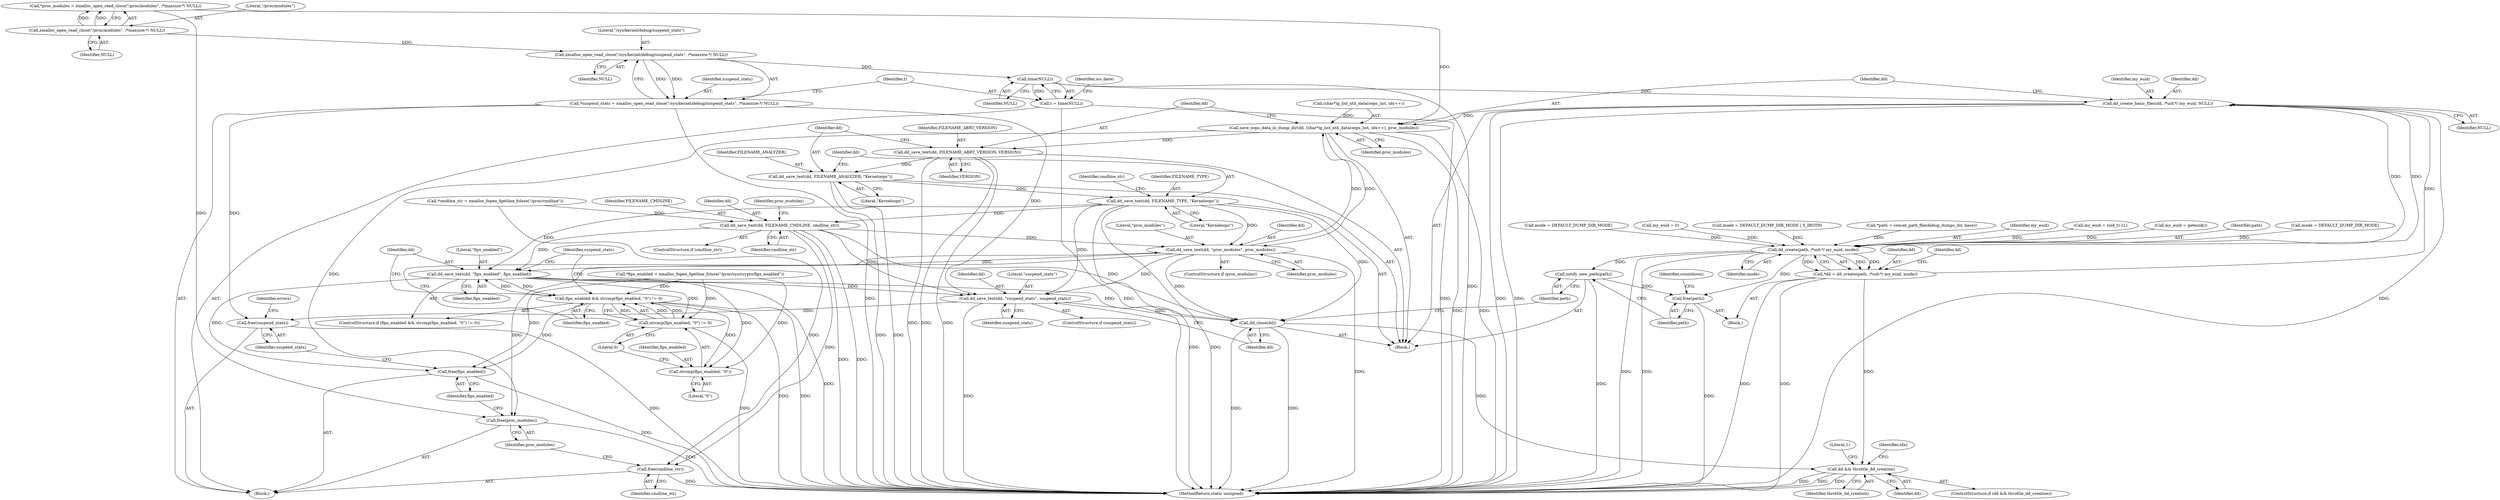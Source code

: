 digraph "0_abrt_8939398b82006ba1fec4ed491339fc075f43fc7c_4@API" {
"1000142" [label="(Call,xmalloc_open_read_close(\"/sys/kernel/debug/suspend_stats\", /*maxsize:*/ NULL))"];
"1000136" [label="(Call,xmalloc_open_read_close(\"/proc/modules\", /*maxsize:*/ NULL))"];
"1000140" [label="(Call,*suspend_stats = xmalloc_open_read_close(\"/sys/kernel/debug/suspend_stats\", /*maxsize:*/ NULL))"];
"1000287" [label="(Call,dd_save_text(dd, \"suspend_stats\", suspend_stats))"];
"1000291" [label="(Call,dd_close(dd))"];
"1000307" [label="(Call,dd && throttle_dd_creation)"];
"1000318" [label="(Call,free(suspend_stats))"];
"1000148" [label="(Call,time(NULL))"];
"1000146" [label="(Call,t = time(NULL))"];
"1000236" [label="(Call,dd_create_basic_files(dd, /*uid:*/ my_euid, NULL))"];
"1000229" [label="(Call,dd_create(path, /*uid:*/ my_euid, mode))"];
"1000227" [label="(Call,*dd = dd_create(path, /*uid:*/ my_euid, mode))"];
"1000293" [label="(Call,notify_new_path(path))"];
"1000298" [label="(Call,free(path))"];
"1000240" [label="(Call,save_oops_data_in_dump_dir(dd, (char*)g_list_nth_data(oops_list, idx++), proc_modules))"];
"1000249" [label="(Call,dd_save_text(dd, FILENAME_ABRT_VERSION, VERSION))"];
"1000253" [label="(Call,dd_save_text(dd, FILENAME_ANALYZER, \"Kerneloops\"))"];
"1000257" [label="(Call,dd_save_text(dd, FILENAME_TYPE, \"Kerneloops\"))"];
"1000263" [label="(Call,dd_save_text(dd, FILENAME_CMDLINE, cmdline_str))"];
"1000269" [label="(Call,dd_save_text(dd, \"proc_modules\", proc_modules))"];
"1000281" [label="(Call,dd_save_text(dd, \"fips_enabled\", fips_enabled))"];
"1000274" [label="(Call,fips_enabled && strcmp(fips_enabled, \"0\") != 0)"];
"1000276" [label="(Call,strcmp(fips_enabled, \"0\") != 0)"];
"1000277" [label="(Call,strcmp(fips_enabled, \"0\"))"];
"1000316" [label="(Call,free(fips_enabled))"];
"1000314" [label="(Call,free(proc_modules))"];
"1000312" [label="(Call,free(cmdline_str))"];
"1000241" [label="(Identifier,dd)"];
"1000254" [label="(Identifier,dd)"];
"1000231" [label="(Identifier,my_euid)"];
"1000269" [label="(Call,dd_save_text(dd, \"proc_modules\", proc_modules))"];
"1000229" [label="(Call,dd_create(path, /*uid:*/ my_euid, mode))"];
"1000321" [label="(Identifier,errors)"];
"1000284" [label="(Identifier,fips_enabled)"];
"1000152" [label="(Identifier,iso_date)"];
"1000322" [label="(MethodReturn,static unsigned)"];
"1000314" [label="(Call,free(proc_modules))"];
"1000256" [label="(Literal,\"Kerneloops\")"];
"1000266" [label="(Identifier,cmdline_str)"];
"1000147" [label="(Identifier,t)"];
"1000249" [label="(Call,dd_save_text(dd, FILENAME_ABRT_VERSION, VERSION))"];
"1000262" [label="(Identifier,cmdline_str)"];
"1000283" [label="(Literal,\"fips_enabled\")"];
"1000278" [label="(Identifier,fips_enabled)"];
"1000137" [label="(Literal,\"/proc/modules\")"];
"1000289" [label="(Literal,\"suspend_stats\")"];
"1000149" [label="(Identifier,NULL)"];
"1000129" [label="(Call,*fips_enabled = xmalloc_fopen_fgetline_fclose(\"/proc/sys/crypto/fips_enabled\"))"];
"1000134" [label="(Call,*proc_modules = xmalloc_open_read_close(\"/proc/modules\", /*maxsize:*/ NULL))"];
"1000157" [label="(Call,my_euid = (uid_t)-1L)"];
"1000228" [label="(Identifier,dd)"];
"1000309" [label="(Identifier,throttle_dd_creation)"];
"1000259" [label="(Identifier,FILENAME_TYPE)"];
"1000234" [label="(Identifier,dd)"];
"1000317" [label="(Identifier,fips_enabled)"];
"1000124" [label="(Call,*cmdline_str = xmalloc_fopen_fgetline_fclose(\"/proc/cmdline\"))"];
"1000319" [label="(Identifier,suspend_stats)"];
"1000257" [label="(Call,dd_save_text(dd, FILENAME_TYPE, \"Kerneloops\"))"];
"1000271" [label="(Literal,\"proc_modules\")"];
"1000316" [label="(Call,free(fips_enabled))"];
"1000311" [label="(Literal,1)"];
"1000146" [label="(Call,t = time(NULL))"];
"1000292" [label="(Identifier,dd)"];
"1000275" [label="(Identifier,fips_enabled)"];
"1000176" [label="(Call,my_euid = geteuid())"];
"1000242" [label="(Call,(char*)g_list_nth_data(oops_list, idx++))"];
"1000230" [label="(Identifier,path)"];
"1000280" [label="(Literal,0)"];
"1000227" [label="(Call,*dd = dd_create(path, /*uid:*/ my_euid, mode))"];
"1000144" [label="(Identifier,NULL)"];
"1000303" [label="(Identifier,countdown)"];
"1000173" [label="(Call,mode = DEFAULT_DUMP_DIR_MODE)"];
"1000313" [label="(Identifier,cmdline_str)"];
"1000287" [label="(Call,dd_save_text(dd, \"suspend_stats\", suspend_stats))"];
"1000264" [label="(Identifier,dd)"];
"1000261" [label="(ControlStructure,if (cmdline_str))"];
"1000138" [label="(Identifier,NULL)"];
"1000143" [label="(Literal,\"/sys/kernel/debug/suspend_stats\")"];
"1000308" [label="(Identifier,dd)"];
"1000285" [label="(ControlStructure,if (suspend_stats))"];
"1000291" [label="(Call,dd_close(dd))"];
"1000238" [label="(Identifier,my_euid)"];
"1000141" [label="(Identifier,suspend_stats)"];
"1000250" [label="(Identifier,dd)"];
"1000277" [label="(Call,strcmp(fips_enabled, \"0\"))"];
"1000268" [label="(Identifier,proc_modules)"];
"1000140" [label="(Call,*suspend_stats = xmalloc_open_read_close(\"/sys/kernel/debug/suspend_stats\", /*maxsize:*/ NULL))"];
"1000260" [label="(Literal,\"Kerneloops\")"];
"1000273" [label="(ControlStructure,if (fips_enabled && strcmp(fips_enabled, \"0\") != 0))"];
"1000288" [label="(Identifier,dd)"];
"1000232" [label="(Identifier,mode)"];
"1000251" [label="(Identifier,FILENAME_ABRT_VERSION)"];
"1000307" [label="(Call,dd && throttle_dd_creation)"];
"1000318" [label="(Call,free(suspend_stats))"];
"1000148" [label="(Call,time(NULL))"];
"1000270" [label="(Identifier,dd)"];
"1000208" [label="(Block,)"];
"1000186" [label="(Call,mode = DEFAULT_DUMP_DIR_MODE)"];
"1000315" [label="(Identifier,proc_modules)"];
"1000110" [label="(Block,)"];
"1000306" [label="(ControlStructure,if (dd && throttle_dd_creation))"];
"1000267" [label="(ControlStructure,if (proc_modules))"];
"1000265" [label="(Identifier,FILENAME_CMDLINE)"];
"1000189" [label="(Call,my_euid = 0)"];
"1000298" [label="(Call,free(path))"];
"1000272" [label="(Identifier,proc_modules)"];
"1000258" [label="(Identifier,dd)"];
"1000290" [label="(Identifier,suspend_stats)"];
"1000281" [label="(Call,dd_save_text(dd, \"fips_enabled\", fips_enabled))"];
"1000164" [label="(Call,mode = DEFAULT_DUMP_DIR_MODE | S_IROTH)"];
"1000276" [label="(Call,strcmp(fips_enabled, \"0\") != 0)"];
"1000299" [label="(Identifier,path)"];
"1000237" [label="(Identifier,dd)"];
"1000235" [label="(Block,)"];
"1000263" [label="(Call,dd_save_text(dd, FILENAME_CMDLINE, cmdline_str))"];
"1000274" [label="(Call,fips_enabled && strcmp(fips_enabled, \"0\") != 0)"];
"1000293" [label="(Call,notify_new_path(path))"];
"1000206" [label="(Identifier,idx)"];
"1000248" [label="(Identifier,proc_modules)"];
"1000286" [label="(Identifier,suspend_stats)"];
"1000252" [label="(Identifier,VERSION)"];
"1000279" [label="(Literal,\"0\")"];
"1000221" [label="(Call,*path = concat_path_file(debug_dumps_dir, base))"];
"1000294" [label="(Identifier,path)"];
"1000136" [label="(Call,xmalloc_open_read_close(\"/proc/modules\", /*maxsize:*/ NULL))"];
"1000253" [label="(Call,dd_save_text(dd, FILENAME_ANALYZER, \"Kerneloops\"))"];
"1000236" [label="(Call,dd_create_basic_files(dd, /*uid:*/ my_euid, NULL))"];
"1000240" [label="(Call,save_oops_data_in_dump_dir(dd, (char*)g_list_nth_data(oops_list, idx++), proc_modules))"];
"1000312" [label="(Call,free(cmdline_str))"];
"1000142" [label="(Call,xmalloc_open_read_close(\"/sys/kernel/debug/suspend_stats\", /*maxsize:*/ NULL))"];
"1000282" [label="(Identifier,dd)"];
"1000255" [label="(Identifier,FILENAME_ANALYZER)"];
"1000239" [label="(Identifier,NULL)"];
"1000142" -> "1000140"  [label="AST: "];
"1000142" -> "1000144"  [label="CFG: "];
"1000143" -> "1000142"  [label="AST: "];
"1000144" -> "1000142"  [label="AST: "];
"1000140" -> "1000142"  [label="CFG: "];
"1000142" -> "1000140"  [label="DDG: "];
"1000142" -> "1000140"  [label="DDG: "];
"1000136" -> "1000142"  [label="DDG: "];
"1000142" -> "1000148"  [label="DDG: "];
"1000136" -> "1000134"  [label="AST: "];
"1000136" -> "1000138"  [label="CFG: "];
"1000137" -> "1000136"  [label="AST: "];
"1000138" -> "1000136"  [label="AST: "];
"1000134" -> "1000136"  [label="CFG: "];
"1000136" -> "1000134"  [label="DDG: "];
"1000136" -> "1000134"  [label="DDG: "];
"1000140" -> "1000110"  [label="AST: "];
"1000141" -> "1000140"  [label="AST: "];
"1000147" -> "1000140"  [label="CFG: "];
"1000140" -> "1000322"  [label="DDG: "];
"1000140" -> "1000287"  [label="DDG: "];
"1000140" -> "1000318"  [label="DDG: "];
"1000287" -> "1000285"  [label="AST: "];
"1000287" -> "1000290"  [label="CFG: "];
"1000288" -> "1000287"  [label="AST: "];
"1000289" -> "1000287"  [label="AST: "];
"1000290" -> "1000287"  [label="AST: "];
"1000292" -> "1000287"  [label="CFG: "];
"1000287" -> "1000322"  [label="DDG: "];
"1000281" -> "1000287"  [label="DDG: "];
"1000263" -> "1000287"  [label="DDG: "];
"1000257" -> "1000287"  [label="DDG: "];
"1000269" -> "1000287"  [label="DDG: "];
"1000287" -> "1000291"  [label="DDG: "];
"1000287" -> "1000318"  [label="DDG: "];
"1000291" -> "1000235"  [label="AST: "];
"1000291" -> "1000292"  [label="CFG: "];
"1000292" -> "1000291"  [label="AST: "];
"1000294" -> "1000291"  [label="CFG: "];
"1000291" -> "1000322"  [label="DDG: "];
"1000291" -> "1000322"  [label="DDG: "];
"1000281" -> "1000291"  [label="DDG: "];
"1000263" -> "1000291"  [label="DDG: "];
"1000257" -> "1000291"  [label="DDG: "];
"1000269" -> "1000291"  [label="DDG: "];
"1000291" -> "1000307"  [label="DDG: "];
"1000307" -> "1000306"  [label="AST: "];
"1000307" -> "1000308"  [label="CFG: "];
"1000307" -> "1000309"  [label="CFG: "];
"1000308" -> "1000307"  [label="AST: "];
"1000309" -> "1000307"  [label="AST: "];
"1000206" -> "1000307"  [label="CFG: "];
"1000311" -> "1000307"  [label="CFG: "];
"1000307" -> "1000322"  [label="DDG: "];
"1000307" -> "1000322"  [label="DDG: "];
"1000307" -> "1000322"  [label="DDG: "];
"1000227" -> "1000307"  [label="DDG: "];
"1000318" -> "1000110"  [label="AST: "];
"1000318" -> "1000319"  [label="CFG: "];
"1000319" -> "1000318"  [label="AST: "];
"1000321" -> "1000318"  [label="CFG: "];
"1000318" -> "1000322"  [label="DDG: "];
"1000148" -> "1000146"  [label="AST: "];
"1000148" -> "1000149"  [label="CFG: "];
"1000149" -> "1000148"  [label="AST: "];
"1000146" -> "1000148"  [label="CFG: "];
"1000148" -> "1000322"  [label="DDG: "];
"1000148" -> "1000146"  [label="DDG: "];
"1000148" -> "1000236"  [label="DDG: "];
"1000146" -> "1000110"  [label="AST: "];
"1000147" -> "1000146"  [label="AST: "];
"1000152" -> "1000146"  [label="CFG: "];
"1000146" -> "1000322"  [label="DDG: "];
"1000146" -> "1000322"  [label="DDG: "];
"1000236" -> "1000235"  [label="AST: "];
"1000236" -> "1000239"  [label="CFG: "];
"1000237" -> "1000236"  [label="AST: "];
"1000238" -> "1000236"  [label="AST: "];
"1000239" -> "1000236"  [label="AST: "];
"1000241" -> "1000236"  [label="CFG: "];
"1000236" -> "1000322"  [label="DDG: "];
"1000236" -> "1000322"  [label="DDG: "];
"1000236" -> "1000322"  [label="DDG: "];
"1000236" -> "1000229"  [label="DDG: "];
"1000227" -> "1000236"  [label="DDG: "];
"1000229" -> "1000236"  [label="DDG: "];
"1000236" -> "1000240"  [label="DDG: "];
"1000229" -> "1000227"  [label="AST: "];
"1000229" -> "1000232"  [label="CFG: "];
"1000230" -> "1000229"  [label="AST: "];
"1000231" -> "1000229"  [label="AST: "];
"1000232" -> "1000229"  [label="AST: "];
"1000227" -> "1000229"  [label="CFG: "];
"1000229" -> "1000322"  [label="DDG: "];
"1000229" -> "1000322"  [label="DDG: "];
"1000229" -> "1000227"  [label="DDG: "];
"1000229" -> "1000227"  [label="DDG: "];
"1000229" -> "1000227"  [label="DDG: "];
"1000221" -> "1000229"  [label="DDG: "];
"1000189" -> "1000229"  [label="DDG: "];
"1000157" -> "1000229"  [label="DDG: "];
"1000176" -> "1000229"  [label="DDG: "];
"1000186" -> "1000229"  [label="DDG: "];
"1000173" -> "1000229"  [label="DDG: "];
"1000164" -> "1000229"  [label="DDG: "];
"1000229" -> "1000293"  [label="DDG: "];
"1000229" -> "1000298"  [label="DDG: "];
"1000227" -> "1000208"  [label="AST: "];
"1000228" -> "1000227"  [label="AST: "];
"1000234" -> "1000227"  [label="CFG: "];
"1000227" -> "1000322"  [label="DDG: "];
"1000227" -> "1000322"  [label="DDG: "];
"1000293" -> "1000235"  [label="AST: "];
"1000293" -> "1000294"  [label="CFG: "];
"1000294" -> "1000293"  [label="AST: "];
"1000299" -> "1000293"  [label="CFG: "];
"1000293" -> "1000322"  [label="DDG: "];
"1000293" -> "1000298"  [label="DDG: "];
"1000298" -> "1000208"  [label="AST: "];
"1000298" -> "1000299"  [label="CFG: "];
"1000299" -> "1000298"  [label="AST: "];
"1000303" -> "1000298"  [label="CFG: "];
"1000298" -> "1000322"  [label="DDG: "];
"1000240" -> "1000235"  [label="AST: "];
"1000240" -> "1000248"  [label="CFG: "];
"1000241" -> "1000240"  [label="AST: "];
"1000242" -> "1000240"  [label="AST: "];
"1000248" -> "1000240"  [label="AST: "];
"1000250" -> "1000240"  [label="CFG: "];
"1000240" -> "1000322"  [label="DDG: "];
"1000240" -> "1000322"  [label="DDG: "];
"1000242" -> "1000240"  [label="DDG: "];
"1000134" -> "1000240"  [label="DDG: "];
"1000269" -> "1000240"  [label="DDG: "];
"1000240" -> "1000249"  [label="DDG: "];
"1000240" -> "1000269"  [label="DDG: "];
"1000240" -> "1000314"  [label="DDG: "];
"1000249" -> "1000235"  [label="AST: "];
"1000249" -> "1000252"  [label="CFG: "];
"1000250" -> "1000249"  [label="AST: "];
"1000251" -> "1000249"  [label="AST: "];
"1000252" -> "1000249"  [label="AST: "];
"1000254" -> "1000249"  [label="CFG: "];
"1000249" -> "1000322"  [label="DDG: "];
"1000249" -> "1000322"  [label="DDG: "];
"1000249" -> "1000322"  [label="DDG: "];
"1000249" -> "1000253"  [label="DDG: "];
"1000253" -> "1000235"  [label="AST: "];
"1000253" -> "1000256"  [label="CFG: "];
"1000254" -> "1000253"  [label="AST: "];
"1000255" -> "1000253"  [label="AST: "];
"1000256" -> "1000253"  [label="AST: "];
"1000258" -> "1000253"  [label="CFG: "];
"1000253" -> "1000322"  [label="DDG: "];
"1000253" -> "1000322"  [label="DDG: "];
"1000253" -> "1000257"  [label="DDG: "];
"1000257" -> "1000235"  [label="AST: "];
"1000257" -> "1000260"  [label="CFG: "];
"1000258" -> "1000257"  [label="AST: "];
"1000259" -> "1000257"  [label="AST: "];
"1000260" -> "1000257"  [label="AST: "];
"1000262" -> "1000257"  [label="CFG: "];
"1000257" -> "1000322"  [label="DDG: "];
"1000257" -> "1000322"  [label="DDG: "];
"1000257" -> "1000263"  [label="DDG: "];
"1000257" -> "1000269"  [label="DDG: "];
"1000257" -> "1000281"  [label="DDG: "];
"1000263" -> "1000261"  [label="AST: "];
"1000263" -> "1000266"  [label="CFG: "];
"1000264" -> "1000263"  [label="AST: "];
"1000265" -> "1000263"  [label="AST: "];
"1000266" -> "1000263"  [label="AST: "];
"1000268" -> "1000263"  [label="CFG: "];
"1000263" -> "1000322"  [label="DDG: "];
"1000263" -> "1000322"  [label="DDG: "];
"1000124" -> "1000263"  [label="DDG: "];
"1000263" -> "1000269"  [label="DDG: "];
"1000263" -> "1000281"  [label="DDG: "];
"1000263" -> "1000312"  [label="DDG: "];
"1000269" -> "1000267"  [label="AST: "];
"1000269" -> "1000272"  [label="CFG: "];
"1000270" -> "1000269"  [label="AST: "];
"1000271" -> "1000269"  [label="AST: "];
"1000272" -> "1000269"  [label="AST: "];
"1000275" -> "1000269"  [label="CFG: "];
"1000269" -> "1000322"  [label="DDG: "];
"1000269" -> "1000281"  [label="DDG: "];
"1000269" -> "1000314"  [label="DDG: "];
"1000281" -> "1000273"  [label="AST: "];
"1000281" -> "1000284"  [label="CFG: "];
"1000282" -> "1000281"  [label="AST: "];
"1000283" -> "1000281"  [label="AST: "];
"1000284" -> "1000281"  [label="AST: "];
"1000286" -> "1000281"  [label="CFG: "];
"1000281" -> "1000322"  [label="DDG: "];
"1000281" -> "1000274"  [label="DDG: "];
"1000281" -> "1000276"  [label="DDG: "];
"1000281" -> "1000277"  [label="DDG: "];
"1000274" -> "1000281"  [label="DDG: "];
"1000281" -> "1000316"  [label="DDG: "];
"1000274" -> "1000273"  [label="AST: "];
"1000274" -> "1000275"  [label="CFG: "];
"1000274" -> "1000276"  [label="CFG: "];
"1000275" -> "1000274"  [label="AST: "];
"1000276" -> "1000274"  [label="AST: "];
"1000282" -> "1000274"  [label="CFG: "];
"1000286" -> "1000274"  [label="CFG: "];
"1000274" -> "1000322"  [label="DDG: "];
"1000274" -> "1000322"  [label="DDG: "];
"1000129" -> "1000274"  [label="DDG: "];
"1000276" -> "1000274"  [label="DDG: "];
"1000276" -> "1000274"  [label="DDG: "];
"1000274" -> "1000276"  [label="DDG: "];
"1000274" -> "1000277"  [label="DDG: "];
"1000274" -> "1000316"  [label="DDG: "];
"1000276" -> "1000280"  [label="CFG: "];
"1000277" -> "1000276"  [label="AST: "];
"1000280" -> "1000276"  [label="AST: "];
"1000276" -> "1000322"  [label="DDG: "];
"1000129" -> "1000276"  [label="DDG: "];
"1000277" -> "1000279"  [label="CFG: "];
"1000278" -> "1000277"  [label="AST: "];
"1000279" -> "1000277"  [label="AST: "];
"1000280" -> "1000277"  [label="CFG: "];
"1000129" -> "1000277"  [label="DDG: "];
"1000316" -> "1000110"  [label="AST: "];
"1000316" -> "1000317"  [label="CFG: "];
"1000317" -> "1000316"  [label="AST: "];
"1000319" -> "1000316"  [label="CFG: "];
"1000316" -> "1000322"  [label="DDG: "];
"1000129" -> "1000316"  [label="DDG: "];
"1000314" -> "1000110"  [label="AST: "];
"1000314" -> "1000315"  [label="CFG: "];
"1000315" -> "1000314"  [label="AST: "];
"1000317" -> "1000314"  [label="CFG: "];
"1000314" -> "1000322"  [label="DDG: "];
"1000134" -> "1000314"  [label="DDG: "];
"1000312" -> "1000110"  [label="AST: "];
"1000312" -> "1000313"  [label="CFG: "];
"1000313" -> "1000312"  [label="AST: "];
"1000315" -> "1000312"  [label="CFG: "];
"1000312" -> "1000322"  [label="DDG: "];
"1000124" -> "1000312"  [label="DDG: "];
}
